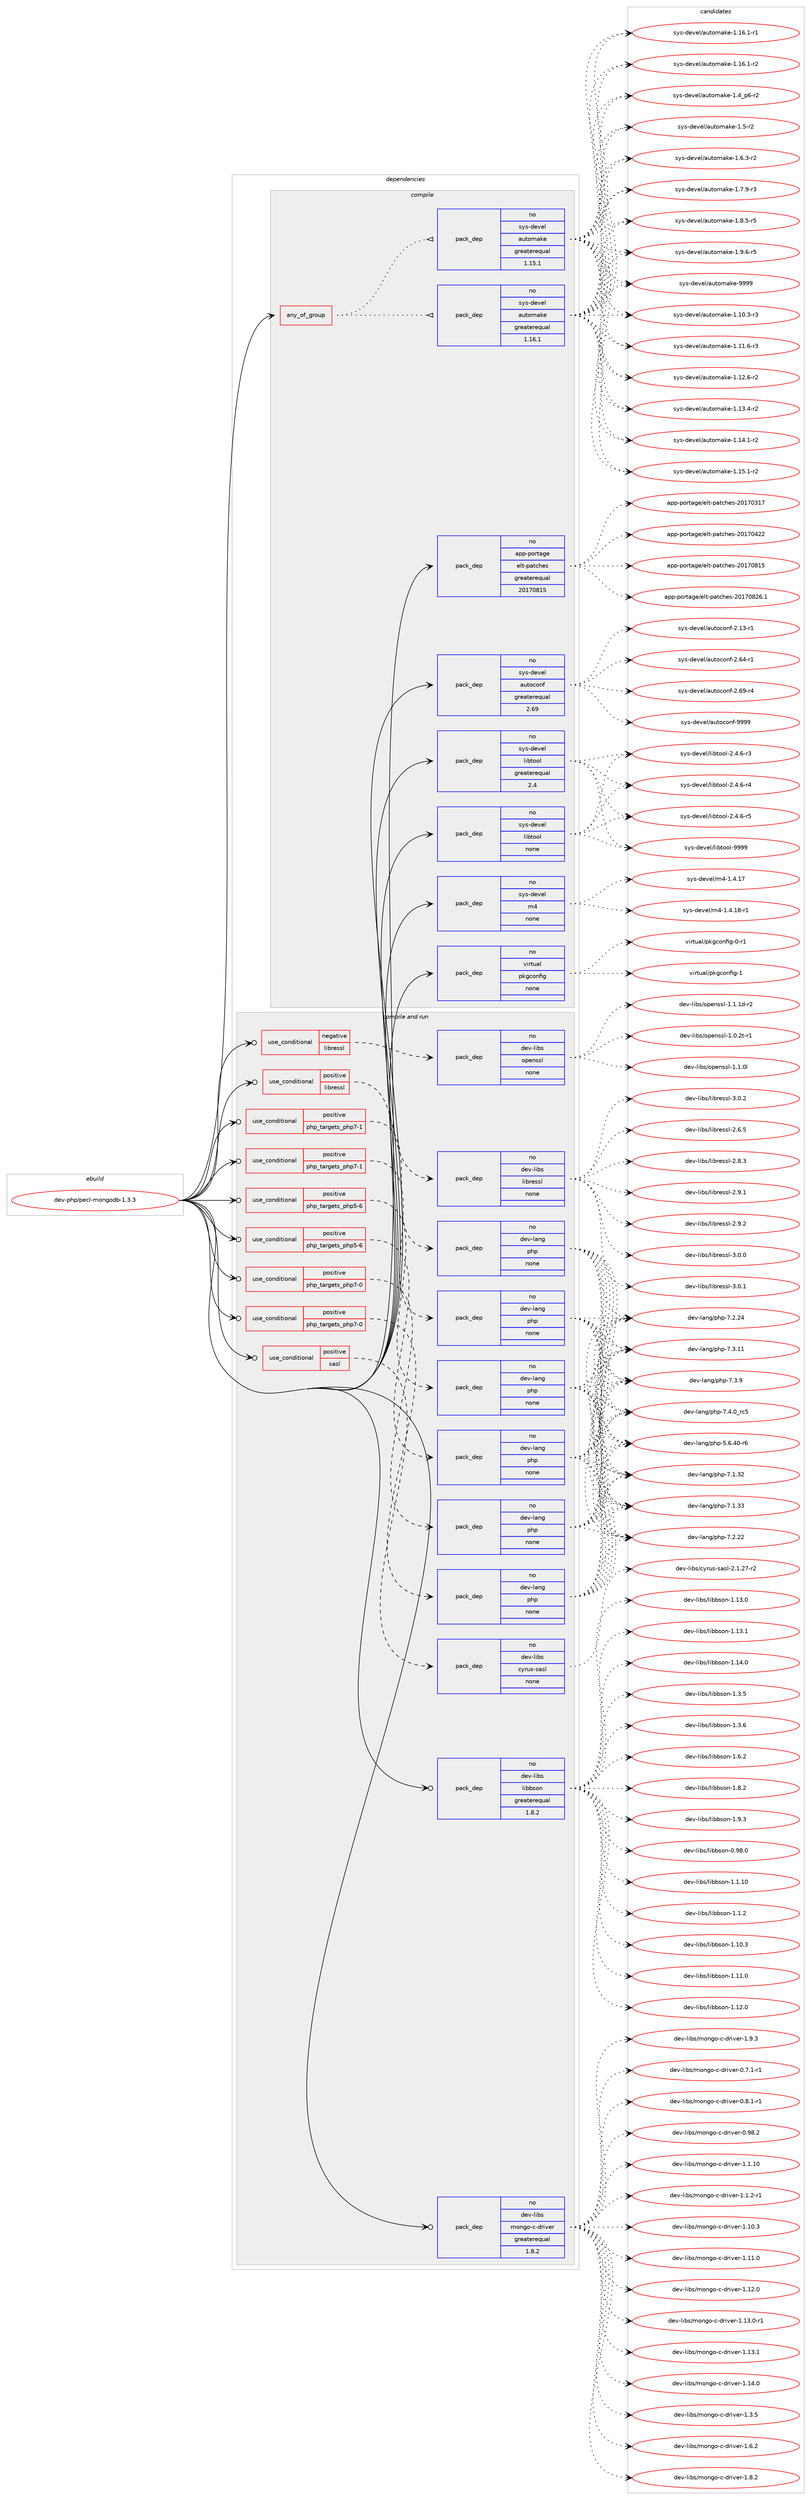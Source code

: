 digraph prolog {

# *************
# Graph options
# *************

newrank=true;
concentrate=true;
compound=true;
graph [rankdir=LR,fontname=Helvetica,fontsize=10,ranksep=1.5];#, ranksep=2.5, nodesep=0.2];
edge  [arrowhead=vee];
node  [fontname=Helvetica,fontsize=10];

# **********
# The ebuild
# **********

subgraph cluster_leftcol {
color=gray;
rank=same;
label=<<i>ebuild</i>>;
id [label="dev-php/pecl-mongodb-1.3.3", color=red, width=4, href="../dev-php/pecl-mongodb-1.3.3.svg"];
}

# ****************
# The dependencies
# ****************

subgraph cluster_midcol {
color=gray;
label=<<i>dependencies</i>>;
subgraph cluster_compile {
fillcolor="#eeeeee";
style=filled;
label=<<i>compile</i>>;
subgraph any11350 {
dependency590503 [label=<<TABLE BORDER="0" CELLBORDER="1" CELLSPACING="0" CELLPADDING="4"><TR><TD CELLPADDING="10">any_of_group</TD></TR></TABLE>>, shape=none, color=red];subgraph pack443766 {
dependency590504 [label=<<TABLE BORDER="0" CELLBORDER="1" CELLSPACING="0" CELLPADDING="4" WIDTH="220"><TR><TD ROWSPAN="6" CELLPADDING="30">pack_dep</TD></TR><TR><TD WIDTH="110">no</TD></TR><TR><TD>sys-devel</TD></TR><TR><TD>automake</TD></TR><TR><TD>greaterequal</TD></TR><TR><TD>1.16.1</TD></TR></TABLE>>, shape=none, color=blue];
}
dependency590503:e -> dependency590504:w [weight=20,style="dotted",arrowhead="oinv"];
subgraph pack443767 {
dependency590505 [label=<<TABLE BORDER="0" CELLBORDER="1" CELLSPACING="0" CELLPADDING="4" WIDTH="220"><TR><TD ROWSPAN="6" CELLPADDING="30">pack_dep</TD></TR><TR><TD WIDTH="110">no</TD></TR><TR><TD>sys-devel</TD></TR><TR><TD>automake</TD></TR><TR><TD>greaterequal</TD></TR><TR><TD>1.15.1</TD></TR></TABLE>>, shape=none, color=blue];
}
dependency590503:e -> dependency590505:w [weight=20,style="dotted",arrowhead="oinv"];
}
id:e -> dependency590503:w [weight=20,style="solid",arrowhead="vee"];
subgraph pack443768 {
dependency590506 [label=<<TABLE BORDER="0" CELLBORDER="1" CELLSPACING="0" CELLPADDING="4" WIDTH="220"><TR><TD ROWSPAN="6" CELLPADDING="30">pack_dep</TD></TR><TR><TD WIDTH="110">no</TD></TR><TR><TD>app-portage</TD></TR><TR><TD>elt-patches</TD></TR><TR><TD>greaterequal</TD></TR><TR><TD>20170815</TD></TR></TABLE>>, shape=none, color=blue];
}
id:e -> dependency590506:w [weight=20,style="solid",arrowhead="vee"];
subgraph pack443769 {
dependency590507 [label=<<TABLE BORDER="0" CELLBORDER="1" CELLSPACING="0" CELLPADDING="4" WIDTH="220"><TR><TD ROWSPAN="6" CELLPADDING="30">pack_dep</TD></TR><TR><TD WIDTH="110">no</TD></TR><TR><TD>sys-devel</TD></TR><TR><TD>autoconf</TD></TR><TR><TD>greaterequal</TD></TR><TR><TD>2.69</TD></TR></TABLE>>, shape=none, color=blue];
}
id:e -> dependency590507:w [weight=20,style="solid",arrowhead="vee"];
subgraph pack443770 {
dependency590508 [label=<<TABLE BORDER="0" CELLBORDER="1" CELLSPACING="0" CELLPADDING="4" WIDTH="220"><TR><TD ROWSPAN="6" CELLPADDING="30">pack_dep</TD></TR><TR><TD WIDTH="110">no</TD></TR><TR><TD>sys-devel</TD></TR><TR><TD>libtool</TD></TR><TR><TD>greaterequal</TD></TR><TR><TD>2.4</TD></TR></TABLE>>, shape=none, color=blue];
}
id:e -> dependency590508:w [weight=20,style="solid",arrowhead="vee"];
subgraph pack443771 {
dependency590509 [label=<<TABLE BORDER="0" CELLBORDER="1" CELLSPACING="0" CELLPADDING="4" WIDTH="220"><TR><TD ROWSPAN="6" CELLPADDING="30">pack_dep</TD></TR><TR><TD WIDTH="110">no</TD></TR><TR><TD>sys-devel</TD></TR><TR><TD>libtool</TD></TR><TR><TD>none</TD></TR><TR><TD></TD></TR></TABLE>>, shape=none, color=blue];
}
id:e -> dependency590509:w [weight=20,style="solid",arrowhead="vee"];
subgraph pack443772 {
dependency590510 [label=<<TABLE BORDER="0" CELLBORDER="1" CELLSPACING="0" CELLPADDING="4" WIDTH="220"><TR><TD ROWSPAN="6" CELLPADDING="30">pack_dep</TD></TR><TR><TD WIDTH="110">no</TD></TR><TR><TD>sys-devel</TD></TR><TR><TD>m4</TD></TR><TR><TD>none</TD></TR><TR><TD></TD></TR></TABLE>>, shape=none, color=blue];
}
id:e -> dependency590510:w [weight=20,style="solid",arrowhead="vee"];
subgraph pack443773 {
dependency590511 [label=<<TABLE BORDER="0" CELLBORDER="1" CELLSPACING="0" CELLPADDING="4" WIDTH="220"><TR><TD ROWSPAN="6" CELLPADDING="30">pack_dep</TD></TR><TR><TD WIDTH="110">no</TD></TR><TR><TD>virtual</TD></TR><TR><TD>pkgconfig</TD></TR><TR><TD>none</TD></TR><TR><TD></TD></TR></TABLE>>, shape=none, color=blue];
}
id:e -> dependency590511:w [weight=20,style="solid",arrowhead="vee"];
}
subgraph cluster_compileandrun {
fillcolor="#eeeeee";
style=filled;
label=<<i>compile and run</i>>;
subgraph cond135022 {
dependency590512 [label=<<TABLE BORDER="0" CELLBORDER="1" CELLSPACING="0" CELLPADDING="4"><TR><TD ROWSPAN="3" CELLPADDING="10">use_conditional</TD></TR><TR><TD>negative</TD></TR><TR><TD>libressl</TD></TR></TABLE>>, shape=none, color=red];
subgraph pack443774 {
dependency590513 [label=<<TABLE BORDER="0" CELLBORDER="1" CELLSPACING="0" CELLPADDING="4" WIDTH="220"><TR><TD ROWSPAN="6" CELLPADDING="30">pack_dep</TD></TR><TR><TD WIDTH="110">no</TD></TR><TR><TD>dev-libs</TD></TR><TR><TD>openssl</TD></TR><TR><TD>none</TD></TR><TR><TD></TD></TR></TABLE>>, shape=none, color=blue];
}
dependency590512:e -> dependency590513:w [weight=20,style="dashed",arrowhead="vee"];
}
id:e -> dependency590512:w [weight=20,style="solid",arrowhead="odotvee"];
subgraph cond135023 {
dependency590514 [label=<<TABLE BORDER="0" CELLBORDER="1" CELLSPACING="0" CELLPADDING="4"><TR><TD ROWSPAN="3" CELLPADDING="10">use_conditional</TD></TR><TR><TD>positive</TD></TR><TR><TD>libressl</TD></TR></TABLE>>, shape=none, color=red];
subgraph pack443775 {
dependency590515 [label=<<TABLE BORDER="0" CELLBORDER="1" CELLSPACING="0" CELLPADDING="4" WIDTH="220"><TR><TD ROWSPAN="6" CELLPADDING="30">pack_dep</TD></TR><TR><TD WIDTH="110">no</TD></TR><TR><TD>dev-libs</TD></TR><TR><TD>libressl</TD></TR><TR><TD>none</TD></TR><TR><TD></TD></TR></TABLE>>, shape=none, color=blue];
}
dependency590514:e -> dependency590515:w [weight=20,style="dashed",arrowhead="vee"];
}
id:e -> dependency590514:w [weight=20,style="solid",arrowhead="odotvee"];
subgraph cond135024 {
dependency590516 [label=<<TABLE BORDER="0" CELLBORDER="1" CELLSPACING="0" CELLPADDING="4"><TR><TD ROWSPAN="3" CELLPADDING="10">use_conditional</TD></TR><TR><TD>positive</TD></TR><TR><TD>php_targets_php5-6</TD></TR></TABLE>>, shape=none, color=red];
subgraph pack443776 {
dependency590517 [label=<<TABLE BORDER="0" CELLBORDER="1" CELLSPACING="0" CELLPADDING="4" WIDTH="220"><TR><TD ROWSPAN="6" CELLPADDING="30">pack_dep</TD></TR><TR><TD WIDTH="110">no</TD></TR><TR><TD>dev-lang</TD></TR><TR><TD>php</TD></TR><TR><TD>none</TD></TR><TR><TD></TD></TR></TABLE>>, shape=none, color=blue];
}
dependency590516:e -> dependency590517:w [weight=20,style="dashed",arrowhead="vee"];
}
id:e -> dependency590516:w [weight=20,style="solid",arrowhead="odotvee"];
subgraph cond135025 {
dependency590518 [label=<<TABLE BORDER="0" CELLBORDER="1" CELLSPACING="0" CELLPADDING="4"><TR><TD ROWSPAN="3" CELLPADDING="10">use_conditional</TD></TR><TR><TD>positive</TD></TR><TR><TD>php_targets_php5-6</TD></TR></TABLE>>, shape=none, color=red];
subgraph pack443777 {
dependency590519 [label=<<TABLE BORDER="0" CELLBORDER="1" CELLSPACING="0" CELLPADDING="4" WIDTH="220"><TR><TD ROWSPAN="6" CELLPADDING="30">pack_dep</TD></TR><TR><TD WIDTH="110">no</TD></TR><TR><TD>dev-lang</TD></TR><TR><TD>php</TD></TR><TR><TD>none</TD></TR><TR><TD></TD></TR></TABLE>>, shape=none, color=blue];
}
dependency590518:e -> dependency590519:w [weight=20,style="dashed",arrowhead="vee"];
}
id:e -> dependency590518:w [weight=20,style="solid",arrowhead="odotvee"];
subgraph cond135026 {
dependency590520 [label=<<TABLE BORDER="0" CELLBORDER="1" CELLSPACING="0" CELLPADDING="4"><TR><TD ROWSPAN="3" CELLPADDING="10">use_conditional</TD></TR><TR><TD>positive</TD></TR><TR><TD>php_targets_php7-0</TD></TR></TABLE>>, shape=none, color=red];
subgraph pack443778 {
dependency590521 [label=<<TABLE BORDER="0" CELLBORDER="1" CELLSPACING="0" CELLPADDING="4" WIDTH="220"><TR><TD ROWSPAN="6" CELLPADDING="30">pack_dep</TD></TR><TR><TD WIDTH="110">no</TD></TR><TR><TD>dev-lang</TD></TR><TR><TD>php</TD></TR><TR><TD>none</TD></TR><TR><TD></TD></TR></TABLE>>, shape=none, color=blue];
}
dependency590520:e -> dependency590521:w [weight=20,style="dashed",arrowhead="vee"];
}
id:e -> dependency590520:w [weight=20,style="solid",arrowhead="odotvee"];
subgraph cond135027 {
dependency590522 [label=<<TABLE BORDER="0" CELLBORDER="1" CELLSPACING="0" CELLPADDING="4"><TR><TD ROWSPAN="3" CELLPADDING="10">use_conditional</TD></TR><TR><TD>positive</TD></TR><TR><TD>php_targets_php7-0</TD></TR></TABLE>>, shape=none, color=red];
subgraph pack443779 {
dependency590523 [label=<<TABLE BORDER="0" CELLBORDER="1" CELLSPACING="0" CELLPADDING="4" WIDTH="220"><TR><TD ROWSPAN="6" CELLPADDING="30">pack_dep</TD></TR><TR><TD WIDTH="110">no</TD></TR><TR><TD>dev-lang</TD></TR><TR><TD>php</TD></TR><TR><TD>none</TD></TR><TR><TD></TD></TR></TABLE>>, shape=none, color=blue];
}
dependency590522:e -> dependency590523:w [weight=20,style="dashed",arrowhead="vee"];
}
id:e -> dependency590522:w [weight=20,style="solid",arrowhead="odotvee"];
subgraph cond135028 {
dependency590524 [label=<<TABLE BORDER="0" CELLBORDER="1" CELLSPACING="0" CELLPADDING="4"><TR><TD ROWSPAN="3" CELLPADDING="10">use_conditional</TD></TR><TR><TD>positive</TD></TR><TR><TD>php_targets_php7-1</TD></TR></TABLE>>, shape=none, color=red];
subgraph pack443780 {
dependency590525 [label=<<TABLE BORDER="0" CELLBORDER="1" CELLSPACING="0" CELLPADDING="4" WIDTH="220"><TR><TD ROWSPAN="6" CELLPADDING="30">pack_dep</TD></TR><TR><TD WIDTH="110">no</TD></TR><TR><TD>dev-lang</TD></TR><TR><TD>php</TD></TR><TR><TD>none</TD></TR><TR><TD></TD></TR></TABLE>>, shape=none, color=blue];
}
dependency590524:e -> dependency590525:w [weight=20,style="dashed",arrowhead="vee"];
}
id:e -> dependency590524:w [weight=20,style="solid",arrowhead="odotvee"];
subgraph cond135029 {
dependency590526 [label=<<TABLE BORDER="0" CELLBORDER="1" CELLSPACING="0" CELLPADDING="4"><TR><TD ROWSPAN="3" CELLPADDING="10">use_conditional</TD></TR><TR><TD>positive</TD></TR><TR><TD>php_targets_php7-1</TD></TR></TABLE>>, shape=none, color=red];
subgraph pack443781 {
dependency590527 [label=<<TABLE BORDER="0" CELLBORDER="1" CELLSPACING="0" CELLPADDING="4" WIDTH="220"><TR><TD ROWSPAN="6" CELLPADDING="30">pack_dep</TD></TR><TR><TD WIDTH="110">no</TD></TR><TR><TD>dev-lang</TD></TR><TR><TD>php</TD></TR><TR><TD>none</TD></TR><TR><TD></TD></TR></TABLE>>, shape=none, color=blue];
}
dependency590526:e -> dependency590527:w [weight=20,style="dashed",arrowhead="vee"];
}
id:e -> dependency590526:w [weight=20,style="solid",arrowhead="odotvee"];
subgraph cond135030 {
dependency590528 [label=<<TABLE BORDER="0" CELLBORDER="1" CELLSPACING="0" CELLPADDING="4"><TR><TD ROWSPAN="3" CELLPADDING="10">use_conditional</TD></TR><TR><TD>positive</TD></TR><TR><TD>sasl</TD></TR></TABLE>>, shape=none, color=red];
subgraph pack443782 {
dependency590529 [label=<<TABLE BORDER="0" CELLBORDER="1" CELLSPACING="0" CELLPADDING="4" WIDTH="220"><TR><TD ROWSPAN="6" CELLPADDING="30">pack_dep</TD></TR><TR><TD WIDTH="110">no</TD></TR><TR><TD>dev-libs</TD></TR><TR><TD>cyrus-sasl</TD></TR><TR><TD>none</TD></TR><TR><TD></TD></TR></TABLE>>, shape=none, color=blue];
}
dependency590528:e -> dependency590529:w [weight=20,style="dashed",arrowhead="vee"];
}
id:e -> dependency590528:w [weight=20,style="solid",arrowhead="odotvee"];
subgraph pack443783 {
dependency590530 [label=<<TABLE BORDER="0" CELLBORDER="1" CELLSPACING="0" CELLPADDING="4" WIDTH="220"><TR><TD ROWSPAN="6" CELLPADDING="30">pack_dep</TD></TR><TR><TD WIDTH="110">no</TD></TR><TR><TD>dev-libs</TD></TR><TR><TD>libbson</TD></TR><TR><TD>greaterequal</TD></TR><TR><TD>1.8.2</TD></TR></TABLE>>, shape=none, color=blue];
}
id:e -> dependency590530:w [weight=20,style="solid",arrowhead="odotvee"];
subgraph pack443784 {
dependency590531 [label=<<TABLE BORDER="0" CELLBORDER="1" CELLSPACING="0" CELLPADDING="4" WIDTH="220"><TR><TD ROWSPAN="6" CELLPADDING="30">pack_dep</TD></TR><TR><TD WIDTH="110">no</TD></TR><TR><TD>dev-libs</TD></TR><TR><TD>mongo-c-driver</TD></TR><TR><TD>greaterequal</TD></TR><TR><TD>1.8.2</TD></TR></TABLE>>, shape=none, color=blue];
}
id:e -> dependency590531:w [weight=20,style="solid",arrowhead="odotvee"];
}
subgraph cluster_run {
fillcolor="#eeeeee";
style=filled;
label=<<i>run</i>>;
}
}

# **************
# The candidates
# **************

subgraph cluster_choices {
rank=same;
color=gray;
label=<<i>candidates</i>>;

subgraph choice443766 {
color=black;
nodesep=1;
choice11512111545100101118101108479711711611110997107101454946494846514511451 [label="sys-devel/automake-1.10.3-r3", color=red, width=4,href="../sys-devel/automake-1.10.3-r3.svg"];
choice11512111545100101118101108479711711611110997107101454946494946544511451 [label="sys-devel/automake-1.11.6-r3", color=red, width=4,href="../sys-devel/automake-1.11.6-r3.svg"];
choice11512111545100101118101108479711711611110997107101454946495046544511450 [label="sys-devel/automake-1.12.6-r2", color=red, width=4,href="../sys-devel/automake-1.12.6-r2.svg"];
choice11512111545100101118101108479711711611110997107101454946495146524511450 [label="sys-devel/automake-1.13.4-r2", color=red, width=4,href="../sys-devel/automake-1.13.4-r2.svg"];
choice11512111545100101118101108479711711611110997107101454946495246494511450 [label="sys-devel/automake-1.14.1-r2", color=red, width=4,href="../sys-devel/automake-1.14.1-r2.svg"];
choice11512111545100101118101108479711711611110997107101454946495346494511450 [label="sys-devel/automake-1.15.1-r2", color=red, width=4,href="../sys-devel/automake-1.15.1-r2.svg"];
choice11512111545100101118101108479711711611110997107101454946495446494511449 [label="sys-devel/automake-1.16.1-r1", color=red, width=4,href="../sys-devel/automake-1.16.1-r1.svg"];
choice11512111545100101118101108479711711611110997107101454946495446494511450 [label="sys-devel/automake-1.16.1-r2", color=red, width=4,href="../sys-devel/automake-1.16.1-r2.svg"];
choice115121115451001011181011084797117116111109971071014549465295112544511450 [label="sys-devel/automake-1.4_p6-r2", color=red, width=4,href="../sys-devel/automake-1.4_p6-r2.svg"];
choice11512111545100101118101108479711711611110997107101454946534511450 [label="sys-devel/automake-1.5-r2", color=red, width=4,href="../sys-devel/automake-1.5-r2.svg"];
choice115121115451001011181011084797117116111109971071014549465446514511450 [label="sys-devel/automake-1.6.3-r2", color=red, width=4,href="../sys-devel/automake-1.6.3-r2.svg"];
choice115121115451001011181011084797117116111109971071014549465546574511451 [label="sys-devel/automake-1.7.9-r3", color=red, width=4,href="../sys-devel/automake-1.7.9-r3.svg"];
choice115121115451001011181011084797117116111109971071014549465646534511453 [label="sys-devel/automake-1.8.5-r5", color=red, width=4,href="../sys-devel/automake-1.8.5-r5.svg"];
choice115121115451001011181011084797117116111109971071014549465746544511453 [label="sys-devel/automake-1.9.6-r5", color=red, width=4,href="../sys-devel/automake-1.9.6-r5.svg"];
choice115121115451001011181011084797117116111109971071014557575757 [label="sys-devel/automake-9999", color=red, width=4,href="../sys-devel/automake-9999.svg"];
dependency590504:e -> choice11512111545100101118101108479711711611110997107101454946494846514511451:w [style=dotted,weight="100"];
dependency590504:e -> choice11512111545100101118101108479711711611110997107101454946494946544511451:w [style=dotted,weight="100"];
dependency590504:e -> choice11512111545100101118101108479711711611110997107101454946495046544511450:w [style=dotted,weight="100"];
dependency590504:e -> choice11512111545100101118101108479711711611110997107101454946495146524511450:w [style=dotted,weight="100"];
dependency590504:e -> choice11512111545100101118101108479711711611110997107101454946495246494511450:w [style=dotted,weight="100"];
dependency590504:e -> choice11512111545100101118101108479711711611110997107101454946495346494511450:w [style=dotted,weight="100"];
dependency590504:e -> choice11512111545100101118101108479711711611110997107101454946495446494511449:w [style=dotted,weight="100"];
dependency590504:e -> choice11512111545100101118101108479711711611110997107101454946495446494511450:w [style=dotted,weight="100"];
dependency590504:e -> choice115121115451001011181011084797117116111109971071014549465295112544511450:w [style=dotted,weight="100"];
dependency590504:e -> choice11512111545100101118101108479711711611110997107101454946534511450:w [style=dotted,weight="100"];
dependency590504:e -> choice115121115451001011181011084797117116111109971071014549465446514511450:w [style=dotted,weight="100"];
dependency590504:e -> choice115121115451001011181011084797117116111109971071014549465546574511451:w [style=dotted,weight="100"];
dependency590504:e -> choice115121115451001011181011084797117116111109971071014549465646534511453:w [style=dotted,weight="100"];
dependency590504:e -> choice115121115451001011181011084797117116111109971071014549465746544511453:w [style=dotted,weight="100"];
dependency590504:e -> choice115121115451001011181011084797117116111109971071014557575757:w [style=dotted,weight="100"];
}
subgraph choice443767 {
color=black;
nodesep=1;
choice11512111545100101118101108479711711611110997107101454946494846514511451 [label="sys-devel/automake-1.10.3-r3", color=red, width=4,href="../sys-devel/automake-1.10.3-r3.svg"];
choice11512111545100101118101108479711711611110997107101454946494946544511451 [label="sys-devel/automake-1.11.6-r3", color=red, width=4,href="../sys-devel/automake-1.11.6-r3.svg"];
choice11512111545100101118101108479711711611110997107101454946495046544511450 [label="sys-devel/automake-1.12.6-r2", color=red, width=4,href="../sys-devel/automake-1.12.6-r2.svg"];
choice11512111545100101118101108479711711611110997107101454946495146524511450 [label="sys-devel/automake-1.13.4-r2", color=red, width=4,href="../sys-devel/automake-1.13.4-r2.svg"];
choice11512111545100101118101108479711711611110997107101454946495246494511450 [label="sys-devel/automake-1.14.1-r2", color=red, width=4,href="../sys-devel/automake-1.14.1-r2.svg"];
choice11512111545100101118101108479711711611110997107101454946495346494511450 [label="sys-devel/automake-1.15.1-r2", color=red, width=4,href="../sys-devel/automake-1.15.1-r2.svg"];
choice11512111545100101118101108479711711611110997107101454946495446494511449 [label="sys-devel/automake-1.16.1-r1", color=red, width=4,href="../sys-devel/automake-1.16.1-r1.svg"];
choice11512111545100101118101108479711711611110997107101454946495446494511450 [label="sys-devel/automake-1.16.1-r2", color=red, width=4,href="../sys-devel/automake-1.16.1-r2.svg"];
choice115121115451001011181011084797117116111109971071014549465295112544511450 [label="sys-devel/automake-1.4_p6-r2", color=red, width=4,href="../sys-devel/automake-1.4_p6-r2.svg"];
choice11512111545100101118101108479711711611110997107101454946534511450 [label="sys-devel/automake-1.5-r2", color=red, width=4,href="../sys-devel/automake-1.5-r2.svg"];
choice115121115451001011181011084797117116111109971071014549465446514511450 [label="sys-devel/automake-1.6.3-r2", color=red, width=4,href="../sys-devel/automake-1.6.3-r2.svg"];
choice115121115451001011181011084797117116111109971071014549465546574511451 [label="sys-devel/automake-1.7.9-r3", color=red, width=4,href="../sys-devel/automake-1.7.9-r3.svg"];
choice115121115451001011181011084797117116111109971071014549465646534511453 [label="sys-devel/automake-1.8.5-r5", color=red, width=4,href="../sys-devel/automake-1.8.5-r5.svg"];
choice115121115451001011181011084797117116111109971071014549465746544511453 [label="sys-devel/automake-1.9.6-r5", color=red, width=4,href="../sys-devel/automake-1.9.6-r5.svg"];
choice115121115451001011181011084797117116111109971071014557575757 [label="sys-devel/automake-9999", color=red, width=4,href="../sys-devel/automake-9999.svg"];
dependency590505:e -> choice11512111545100101118101108479711711611110997107101454946494846514511451:w [style=dotted,weight="100"];
dependency590505:e -> choice11512111545100101118101108479711711611110997107101454946494946544511451:w [style=dotted,weight="100"];
dependency590505:e -> choice11512111545100101118101108479711711611110997107101454946495046544511450:w [style=dotted,weight="100"];
dependency590505:e -> choice11512111545100101118101108479711711611110997107101454946495146524511450:w [style=dotted,weight="100"];
dependency590505:e -> choice11512111545100101118101108479711711611110997107101454946495246494511450:w [style=dotted,weight="100"];
dependency590505:e -> choice11512111545100101118101108479711711611110997107101454946495346494511450:w [style=dotted,weight="100"];
dependency590505:e -> choice11512111545100101118101108479711711611110997107101454946495446494511449:w [style=dotted,weight="100"];
dependency590505:e -> choice11512111545100101118101108479711711611110997107101454946495446494511450:w [style=dotted,weight="100"];
dependency590505:e -> choice115121115451001011181011084797117116111109971071014549465295112544511450:w [style=dotted,weight="100"];
dependency590505:e -> choice11512111545100101118101108479711711611110997107101454946534511450:w [style=dotted,weight="100"];
dependency590505:e -> choice115121115451001011181011084797117116111109971071014549465446514511450:w [style=dotted,weight="100"];
dependency590505:e -> choice115121115451001011181011084797117116111109971071014549465546574511451:w [style=dotted,weight="100"];
dependency590505:e -> choice115121115451001011181011084797117116111109971071014549465646534511453:w [style=dotted,weight="100"];
dependency590505:e -> choice115121115451001011181011084797117116111109971071014549465746544511453:w [style=dotted,weight="100"];
dependency590505:e -> choice115121115451001011181011084797117116111109971071014557575757:w [style=dotted,weight="100"];
}
subgraph choice443768 {
color=black;
nodesep=1;
choice97112112451121111141169710310147101108116451129711699104101115455048495548514955 [label="app-portage/elt-patches-20170317", color=red, width=4,href="../app-portage/elt-patches-20170317.svg"];
choice97112112451121111141169710310147101108116451129711699104101115455048495548525050 [label="app-portage/elt-patches-20170422", color=red, width=4,href="../app-portage/elt-patches-20170422.svg"];
choice97112112451121111141169710310147101108116451129711699104101115455048495548564953 [label="app-portage/elt-patches-20170815", color=red, width=4,href="../app-portage/elt-patches-20170815.svg"];
choice971121124511211111411697103101471011081164511297116991041011154550484955485650544649 [label="app-portage/elt-patches-20170826.1", color=red, width=4,href="../app-portage/elt-patches-20170826.1.svg"];
dependency590506:e -> choice97112112451121111141169710310147101108116451129711699104101115455048495548514955:w [style=dotted,weight="100"];
dependency590506:e -> choice97112112451121111141169710310147101108116451129711699104101115455048495548525050:w [style=dotted,weight="100"];
dependency590506:e -> choice97112112451121111141169710310147101108116451129711699104101115455048495548564953:w [style=dotted,weight="100"];
dependency590506:e -> choice971121124511211111411697103101471011081164511297116991041011154550484955485650544649:w [style=dotted,weight="100"];
}
subgraph choice443769 {
color=black;
nodesep=1;
choice1151211154510010111810110847971171161119911111010245504649514511449 [label="sys-devel/autoconf-2.13-r1", color=red, width=4,href="../sys-devel/autoconf-2.13-r1.svg"];
choice1151211154510010111810110847971171161119911111010245504654524511449 [label="sys-devel/autoconf-2.64-r1", color=red, width=4,href="../sys-devel/autoconf-2.64-r1.svg"];
choice1151211154510010111810110847971171161119911111010245504654574511452 [label="sys-devel/autoconf-2.69-r4", color=red, width=4,href="../sys-devel/autoconf-2.69-r4.svg"];
choice115121115451001011181011084797117116111991111101024557575757 [label="sys-devel/autoconf-9999", color=red, width=4,href="../sys-devel/autoconf-9999.svg"];
dependency590507:e -> choice1151211154510010111810110847971171161119911111010245504649514511449:w [style=dotted,weight="100"];
dependency590507:e -> choice1151211154510010111810110847971171161119911111010245504654524511449:w [style=dotted,weight="100"];
dependency590507:e -> choice1151211154510010111810110847971171161119911111010245504654574511452:w [style=dotted,weight="100"];
dependency590507:e -> choice115121115451001011181011084797117116111991111101024557575757:w [style=dotted,weight="100"];
}
subgraph choice443770 {
color=black;
nodesep=1;
choice1151211154510010111810110847108105981161111111084550465246544511451 [label="sys-devel/libtool-2.4.6-r3", color=red, width=4,href="../sys-devel/libtool-2.4.6-r3.svg"];
choice1151211154510010111810110847108105981161111111084550465246544511452 [label="sys-devel/libtool-2.4.6-r4", color=red, width=4,href="../sys-devel/libtool-2.4.6-r4.svg"];
choice1151211154510010111810110847108105981161111111084550465246544511453 [label="sys-devel/libtool-2.4.6-r5", color=red, width=4,href="../sys-devel/libtool-2.4.6-r5.svg"];
choice1151211154510010111810110847108105981161111111084557575757 [label="sys-devel/libtool-9999", color=red, width=4,href="../sys-devel/libtool-9999.svg"];
dependency590508:e -> choice1151211154510010111810110847108105981161111111084550465246544511451:w [style=dotted,weight="100"];
dependency590508:e -> choice1151211154510010111810110847108105981161111111084550465246544511452:w [style=dotted,weight="100"];
dependency590508:e -> choice1151211154510010111810110847108105981161111111084550465246544511453:w [style=dotted,weight="100"];
dependency590508:e -> choice1151211154510010111810110847108105981161111111084557575757:w [style=dotted,weight="100"];
}
subgraph choice443771 {
color=black;
nodesep=1;
choice1151211154510010111810110847108105981161111111084550465246544511451 [label="sys-devel/libtool-2.4.6-r3", color=red, width=4,href="../sys-devel/libtool-2.4.6-r3.svg"];
choice1151211154510010111810110847108105981161111111084550465246544511452 [label="sys-devel/libtool-2.4.6-r4", color=red, width=4,href="../sys-devel/libtool-2.4.6-r4.svg"];
choice1151211154510010111810110847108105981161111111084550465246544511453 [label="sys-devel/libtool-2.4.6-r5", color=red, width=4,href="../sys-devel/libtool-2.4.6-r5.svg"];
choice1151211154510010111810110847108105981161111111084557575757 [label="sys-devel/libtool-9999", color=red, width=4,href="../sys-devel/libtool-9999.svg"];
dependency590509:e -> choice1151211154510010111810110847108105981161111111084550465246544511451:w [style=dotted,weight="100"];
dependency590509:e -> choice1151211154510010111810110847108105981161111111084550465246544511452:w [style=dotted,weight="100"];
dependency590509:e -> choice1151211154510010111810110847108105981161111111084550465246544511453:w [style=dotted,weight="100"];
dependency590509:e -> choice1151211154510010111810110847108105981161111111084557575757:w [style=dotted,weight="100"];
}
subgraph choice443772 {
color=black;
nodesep=1;
choice11512111545100101118101108471095245494652464955 [label="sys-devel/m4-1.4.17", color=red, width=4,href="../sys-devel/m4-1.4.17.svg"];
choice115121115451001011181011084710952454946524649564511449 [label="sys-devel/m4-1.4.18-r1", color=red, width=4,href="../sys-devel/m4-1.4.18-r1.svg"];
dependency590510:e -> choice11512111545100101118101108471095245494652464955:w [style=dotted,weight="100"];
dependency590510:e -> choice115121115451001011181011084710952454946524649564511449:w [style=dotted,weight="100"];
}
subgraph choice443773 {
color=black;
nodesep=1;
choice11810511411611797108471121071039911111010210510345484511449 [label="virtual/pkgconfig-0-r1", color=red, width=4,href="../virtual/pkgconfig-0-r1.svg"];
choice1181051141161179710847112107103991111101021051034549 [label="virtual/pkgconfig-1", color=red, width=4,href="../virtual/pkgconfig-1.svg"];
dependency590511:e -> choice11810511411611797108471121071039911111010210510345484511449:w [style=dotted,weight="100"];
dependency590511:e -> choice1181051141161179710847112107103991111101021051034549:w [style=dotted,weight="100"];
}
subgraph choice443774 {
color=black;
nodesep=1;
choice1001011184510810598115471111121011101151151084549464846501164511449 [label="dev-libs/openssl-1.0.2t-r1", color=red, width=4,href="../dev-libs/openssl-1.0.2t-r1.svg"];
choice100101118451081059811547111112101110115115108454946494648108 [label="dev-libs/openssl-1.1.0l", color=red, width=4,href="../dev-libs/openssl-1.1.0l.svg"];
choice1001011184510810598115471111121011101151151084549464946491004511450 [label="dev-libs/openssl-1.1.1d-r2", color=red, width=4,href="../dev-libs/openssl-1.1.1d-r2.svg"];
dependency590513:e -> choice1001011184510810598115471111121011101151151084549464846501164511449:w [style=dotted,weight="100"];
dependency590513:e -> choice100101118451081059811547111112101110115115108454946494648108:w [style=dotted,weight="100"];
dependency590513:e -> choice1001011184510810598115471111121011101151151084549464946491004511450:w [style=dotted,weight="100"];
}
subgraph choice443775 {
color=black;
nodesep=1;
choice10010111845108105981154710810598114101115115108455046544653 [label="dev-libs/libressl-2.6.5", color=red, width=4,href="../dev-libs/libressl-2.6.5.svg"];
choice10010111845108105981154710810598114101115115108455046564651 [label="dev-libs/libressl-2.8.3", color=red, width=4,href="../dev-libs/libressl-2.8.3.svg"];
choice10010111845108105981154710810598114101115115108455046574649 [label="dev-libs/libressl-2.9.1", color=red, width=4,href="../dev-libs/libressl-2.9.1.svg"];
choice10010111845108105981154710810598114101115115108455046574650 [label="dev-libs/libressl-2.9.2", color=red, width=4,href="../dev-libs/libressl-2.9.2.svg"];
choice10010111845108105981154710810598114101115115108455146484648 [label="dev-libs/libressl-3.0.0", color=red, width=4,href="../dev-libs/libressl-3.0.0.svg"];
choice10010111845108105981154710810598114101115115108455146484649 [label="dev-libs/libressl-3.0.1", color=red, width=4,href="../dev-libs/libressl-3.0.1.svg"];
choice10010111845108105981154710810598114101115115108455146484650 [label="dev-libs/libressl-3.0.2", color=red, width=4,href="../dev-libs/libressl-3.0.2.svg"];
dependency590515:e -> choice10010111845108105981154710810598114101115115108455046544653:w [style=dotted,weight="100"];
dependency590515:e -> choice10010111845108105981154710810598114101115115108455046564651:w [style=dotted,weight="100"];
dependency590515:e -> choice10010111845108105981154710810598114101115115108455046574649:w [style=dotted,weight="100"];
dependency590515:e -> choice10010111845108105981154710810598114101115115108455046574650:w [style=dotted,weight="100"];
dependency590515:e -> choice10010111845108105981154710810598114101115115108455146484648:w [style=dotted,weight="100"];
dependency590515:e -> choice10010111845108105981154710810598114101115115108455146484649:w [style=dotted,weight="100"];
dependency590515:e -> choice10010111845108105981154710810598114101115115108455146484650:w [style=dotted,weight="100"];
}
subgraph choice443776 {
color=black;
nodesep=1;
choice100101118451089711010347112104112455346544652484511454 [label="dev-lang/php-5.6.40-r6", color=red, width=4,href="../dev-lang/php-5.6.40-r6.svg"];
choice10010111845108971101034711210411245554649465150 [label="dev-lang/php-7.1.32", color=red, width=4,href="../dev-lang/php-7.1.32.svg"];
choice10010111845108971101034711210411245554649465151 [label="dev-lang/php-7.1.33", color=red, width=4,href="../dev-lang/php-7.1.33.svg"];
choice10010111845108971101034711210411245554650465050 [label="dev-lang/php-7.2.22", color=red, width=4,href="../dev-lang/php-7.2.22.svg"];
choice10010111845108971101034711210411245554650465052 [label="dev-lang/php-7.2.24", color=red, width=4,href="../dev-lang/php-7.2.24.svg"];
choice10010111845108971101034711210411245554651464949 [label="dev-lang/php-7.3.11", color=red, width=4,href="../dev-lang/php-7.3.11.svg"];
choice100101118451089711010347112104112455546514657 [label="dev-lang/php-7.3.9", color=red, width=4,href="../dev-lang/php-7.3.9.svg"];
choice100101118451089711010347112104112455546524648951149953 [label="dev-lang/php-7.4.0_rc5", color=red, width=4,href="../dev-lang/php-7.4.0_rc5.svg"];
dependency590517:e -> choice100101118451089711010347112104112455346544652484511454:w [style=dotted,weight="100"];
dependency590517:e -> choice10010111845108971101034711210411245554649465150:w [style=dotted,weight="100"];
dependency590517:e -> choice10010111845108971101034711210411245554649465151:w [style=dotted,weight="100"];
dependency590517:e -> choice10010111845108971101034711210411245554650465050:w [style=dotted,weight="100"];
dependency590517:e -> choice10010111845108971101034711210411245554650465052:w [style=dotted,weight="100"];
dependency590517:e -> choice10010111845108971101034711210411245554651464949:w [style=dotted,weight="100"];
dependency590517:e -> choice100101118451089711010347112104112455546514657:w [style=dotted,weight="100"];
dependency590517:e -> choice100101118451089711010347112104112455546524648951149953:w [style=dotted,weight="100"];
}
subgraph choice443777 {
color=black;
nodesep=1;
choice100101118451089711010347112104112455346544652484511454 [label="dev-lang/php-5.6.40-r6", color=red, width=4,href="../dev-lang/php-5.6.40-r6.svg"];
choice10010111845108971101034711210411245554649465150 [label="dev-lang/php-7.1.32", color=red, width=4,href="../dev-lang/php-7.1.32.svg"];
choice10010111845108971101034711210411245554649465151 [label="dev-lang/php-7.1.33", color=red, width=4,href="../dev-lang/php-7.1.33.svg"];
choice10010111845108971101034711210411245554650465050 [label="dev-lang/php-7.2.22", color=red, width=4,href="../dev-lang/php-7.2.22.svg"];
choice10010111845108971101034711210411245554650465052 [label="dev-lang/php-7.2.24", color=red, width=4,href="../dev-lang/php-7.2.24.svg"];
choice10010111845108971101034711210411245554651464949 [label="dev-lang/php-7.3.11", color=red, width=4,href="../dev-lang/php-7.3.11.svg"];
choice100101118451089711010347112104112455546514657 [label="dev-lang/php-7.3.9", color=red, width=4,href="../dev-lang/php-7.3.9.svg"];
choice100101118451089711010347112104112455546524648951149953 [label="dev-lang/php-7.4.0_rc5", color=red, width=4,href="../dev-lang/php-7.4.0_rc5.svg"];
dependency590519:e -> choice100101118451089711010347112104112455346544652484511454:w [style=dotted,weight="100"];
dependency590519:e -> choice10010111845108971101034711210411245554649465150:w [style=dotted,weight="100"];
dependency590519:e -> choice10010111845108971101034711210411245554649465151:w [style=dotted,weight="100"];
dependency590519:e -> choice10010111845108971101034711210411245554650465050:w [style=dotted,weight="100"];
dependency590519:e -> choice10010111845108971101034711210411245554650465052:w [style=dotted,weight="100"];
dependency590519:e -> choice10010111845108971101034711210411245554651464949:w [style=dotted,weight="100"];
dependency590519:e -> choice100101118451089711010347112104112455546514657:w [style=dotted,weight="100"];
dependency590519:e -> choice100101118451089711010347112104112455546524648951149953:w [style=dotted,weight="100"];
}
subgraph choice443778 {
color=black;
nodesep=1;
choice100101118451089711010347112104112455346544652484511454 [label="dev-lang/php-5.6.40-r6", color=red, width=4,href="../dev-lang/php-5.6.40-r6.svg"];
choice10010111845108971101034711210411245554649465150 [label="dev-lang/php-7.1.32", color=red, width=4,href="../dev-lang/php-7.1.32.svg"];
choice10010111845108971101034711210411245554649465151 [label="dev-lang/php-7.1.33", color=red, width=4,href="../dev-lang/php-7.1.33.svg"];
choice10010111845108971101034711210411245554650465050 [label="dev-lang/php-7.2.22", color=red, width=4,href="../dev-lang/php-7.2.22.svg"];
choice10010111845108971101034711210411245554650465052 [label="dev-lang/php-7.2.24", color=red, width=4,href="../dev-lang/php-7.2.24.svg"];
choice10010111845108971101034711210411245554651464949 [label="dev-lang/php-7.3.11", color=red, width=4,href="../dev-lang/php-7.3.11.svg"];
choice100101118451089711010347112104112455546514657 [label="dev-lang/php-7.3.9", color=red, width=4,href="../dev-lang/php-7.3.9.svg"];
choice100101118451089711010347112104112455546524648951149953 [label="dev-lang/php-7.4.0_rc5", color=red, width=4,href="../dev-lang/php-7.4.0_rc5.svg"];
dependency590521:e -> choice100101118451089711010347112104112455346544652484511454:w [style=dotted,weight="100"];
dependency590521:e -> choice10010111845108971101034711210411245554649465150:w [style=dotted,weight="100"];
dependency590521:e -> choice10010111845108971101034711210411245554649465151:w [style=dotted,weight="100"];
dependency590521:e -> choice10010111845108971101034711210411245554650465050:w [style=dotted,weight="100"];
dependency590521:e -> choice10010111845108971101034711210411245554650465052:w [style=dotted,weight="100"];
dependency590521:e -> choice10010111845108971101034711210411245554651464949:w [style=dotted,weight="100"];
dependency590521:e -> choice100101118451089711010347112104112455546514657:w [style=dotted,weight="100"];
dependency590521:e -> choice100101118451089711010347112104112455546524648951149953:w [style=dotted,weight="100"];
}
subgraph choice443779 {
color=black;
nodesep=1;
choice100101118451089711010347112104112455346544652484511454 [label="dev-lang/php-5.6.40-r6", color=red, width=4,href="../dev-lang/php-5.6.40-r6.svg"];
choice10010111845108971101034711210411245554649465150 [label="dev-lang/php-7.1.32", color=red, width=4,href="../dev-lang/php-7.1.32.svg"];
choice10010111845108971101034711210411245554649465151 [label="dev-lang/php-7.1.33", color=red, width=4,href="../dev-lang/php-7.1.33.svg"];
choice10010111845108971101034711210411245554650465050 [label="dev-lang/php-7.2.22", color=red, width=4,href="../dev-lang/php-7.2.22.svg"];
choice10010111845108971101034711210411245554650465052 [label="dev-lang/php-7.2.24", color=red, width=4,href="../dev-lang/php-7.2.24.svg"];
choice10010111845108971101034711210411245554651464949 [label="dev-lang/php-7.3.11", color=red, width=4,href="../dev-lang/php-7.3.11.svg"];
choice100101118451089711010347112104112455546514657 [label="dev-lang/php-7.3.9", color=red, width=4,href="../dev-lang/php-7.3.9.svg"];
choice100101118451089711010347112104112455546524648951149953 [label="dev-lang/php-7.4.0_rc5", color=red, width=4,href="../dev-lang/php-7.4.0_rc5.svg"];
dependency590523:e -> choice100101118451089711010347112104112455346544652484511454:w [style=dotted,weight="100"];
dependency590523:e -> choice10010111845108971101034711210411245554649465150:w [style=dotted,weight="100"];
dependency590523:e -> choice10010111845108971101034711210411245554649465151:w [style=dotted,weight="100"];
dependency590523:e -> choice10010111845108971101034711210411245554650465050:w [style=dotted,weight="100"];
dependency590523:e -> choice10010111845108971101034711210411245554650465052:w [style=dotted,weight="100"];
dependency590523:e -> choice10010111845108971101034711210411245554651464949:w [style=dotted,weight="100"];
dependency590523:e -> choice100101118451089711010347112104112455546514657:w [style=dotted,weight="100"];
dependency590523:e -> choice100101118451089711010347112104112455546524648951149953:w [style=dotted,weight="100"];
}
subgraph choice443780 {
color=black;
nodesep=1;
choice100101118451089711010347112104112455346544652484511454 [label="dev-lang/php-5.6.40-r6", color=red, width=4,href="../dev-lang/php-5.6.40-r6.svg"];
choice10010111845108971101034711210411245554649465150 [label="dev-lang/php-7.1.32", color=red, width=4,href="../dev-lang/php-7.1.32.svg"];
choice10010111845108971101034711210411245554649465151 [label="dev-lang/php-7.1.33", color=red, width=4,href="../dev-lang/php-7.1.33.svg"];
choice10010111845108971101034711210411245554650465050 [label="dev-lang/php-7.2.22", color=red, width=4,href="../dev-lang/php-7.2.22.svg"];
choice10010111845108971101034711210411245554650465052 [label="dev-lang/php-7.2.24", color=red, width=4,href="../dev-lang/php-7.2.24.svg"];
choice10010111845108971101034711210411245554651464949 [label="dev-lang/php-7.3.11", color=red, width=4,href="../dev-lang/php-7.3.11.svg"];
choice100101118451089711010347112104112455546514657 [label="dev-lang/php-7.3.9", color=red, width=4,href="../dev-lang/php-7.3.9.svg"];
choice100101118451089711010347112104112455546524648951149953 [label="dev-lang/php-7.4.0_rc5", color=red, width=4,href="../dev-lang/php-7.4.0_rc5.svg"];
dependency590525:e -> choice100101118451089711010347112104112455346544652484511454:w [style=dotted,weight="100"];
dependency590525:e -> choice10010111845108971101034711210411245554649465150:w [style=dotted,weight="100"];
dependency590525:e -> choice10010111845108971101034711210411245554649465151:w [style=dotted,weight="100"];
dependency590525:e -> choice10010111845108971101034711210411245554650465050:w [style=dotted,weight="100"];
dependency590525:e -> choice10010111845108971101034711210411245554650465052:w [style=dotted,weight="100"];
dependency590525:e -> choice10010111845108971101034711210411245554651464949:w [style=dotted,weight="100"];
dependency590525:e -> choice100101118451089711010347112104112455546514657:w [style=dotted,weight="100"];
dependency590525:e -> choice100101118451089711010347112104112455546524648951149953:w [style=dotted,weight="100"];
}
subgraph choice443781 {
color=black;
nodesep=1;
choice100101118451089711010347112104112455346544652484511454 [label="dev-lang/php-5.6.40-r6", color=red, width=4,href="../dev-lang/php-5.6.40-r6.svg"];
choice10010111845108971101034711210411245554649465150 [label="dev-lang/php-7.1.32", color=red, width=4,href="../dev-lang/php-7.1.32.svg"];
choice10010111845108971101034711210411245554649465151 [label="dev-lang/php-7.1.33", color=red, width=4,href="../dev-lang/php-7.1.33.svg"];
choice10010111845108971101034711210411245554650465050 [label="dev-lang/php-7.2.22", color=red, width=4,href="../dev-lang/php-7.2.22.svg"];
choice10010111845108971101034711210411245554650465052 [label="dev-lang/php-7.2.24", color=red, width=4,href="../dev-lang/php-7.2.24.svg"];
choice10010111845108971101034711210411245554651464949 [label="dev-lang/php-7.3.11", color=red, width=4,href="../dev-lang/php-7.3.11.svg"];
choice100101118451089711010347112104112455546514657 [label="dev-lang/php-7.3.9", color=red, width=4,href="../dev-lang/php-7.3.9.svg"];
choice100101118451089711010347112104112455546524648951149953 [label="dev-lang/php-7.4.0_rc5", color=red, width=4,href="../dev-lang/php-7.4.0_rc5.svg"];
dependency590527:e -> choice100101118451089711010347112104112455346544652484511454:w [style=dotted,weight="100"];
dependency590527:e -> choice10010111845108971101034711210411245554649465150:w [style=dotted,weight="100"];
dependency590527:e -> choice10010111845108971101034711210411245554649465151:w [style=dotted,weight="100"];
dependency590527:e -> choice10010111845108971101034711210411245554650465050:w [style=dotted,weight="100"];
dependency590527:e -> choice10010111845108971101034711210411245554650465052:w [style=dotted,weight="100"];
dependency590527:e -> choice10010111845108971101034711210411245554651464949:w [style=dotted,weight="100"];
dependency590527:e -> choice100101118451089711010347112104112455546514657:w [style=dotted,weight="100"];
dependency590527:e -> choice100101118451089711010347112104112455546524648951149953:w [style=dotted,weight="100"];
}
subgraph choice443782 {
color=black;
nodesep=1;
choice100101118451081059811547991211141171154511597115108455046494650554511450 [label="dev-libs/cyrus-sasl-2.1.27-r2", color=red, width=4,href="../dev-libs/cyrus-sasl-2.1.27-r2.svg"];
dependency590529:e -> choice100101118451081059811547991211141171154511597115108455046494650554511450:w [style=dotted,weight="100"];
}
subgraph choice443783 {
color=black;
nodesep=1;
choice100101118451081059811547108105989811511111045484657564648 [label="dev-libs/libbson-0.98.0", color=red, width=4,href="../dev-libs/libbson-0.98.0.svg"];
choice100101118451081059811547108105989811511111045494649464948 [label="dev-libs/libbson-1.1.10", color=red, width=4,href="../dev-libs/libbson-1.1.10.svg"];
choice1001011184510810598115471081059898115111110454946494650 [label="dev-libs/libbson-1.1.2", color=red, width=4,href="../dev-libs/libbson-1.1.2.svg"];
choice100101118451081059811547108105989811511111045494649484651 [label="dev-libs/libbson-1.10.3", color=red, width=4,href="../dev-libs/libbson-1.10.3.svg"];
choice100101118451081059811547108105989811511111045494649494648 [label="dev-libs/libbson-1.11.0", color=red, width=4,href="../dev-libs/libbson-1.11.0.svg"];
choice100101118451081059811547108105989811511111045494649504648 [label="dev-libs/libbson-1.12.0", color=red, width=4,href="../dev-libs/libbson-1.12.0.svg"];
choice100101118451081059811547108105989811511111045494649514648 [label="dev-libs/libbson-1.13.0", color=red, width=4,href="../dev-libs/libbson-1.13.0.svg"];
choice100101118451081059811547108105989811511111045494649514649 [label="dev-libs/libbson-1.13.1", color=red, width=4,href="../dev-libs/libbson-1.13.1.svg"];
choice100101118451081059811547108105989811511111045494649524648 [label="dev-libs/libbson-1.14.0", color=red, width=4,href="../dev-libs/libbson-1.14.0.svg"];
choice1001011184510810598115471081059898115111110454946514653 [label="dev-libs/libbson-1.3.5", color=red, width=4,href="../dev-libs/libbson-1.3.5.svg"];
choice1001011184510810598115471081059898115111110454946514654 [label="dev-libs/libbson-1.3.6", color=red, width=4,href="../dev-libs/libbson-1.3.6.svg"];
choice1001011184510810598115471081059898115111110454946544650 [label="dev-libs/libbson-1.6.2", color=red, width=4,href="../dev-libs/libbson-1.6.2.svg"];
choice1001011184510810598115471081059898115111110454946564650 [label="dev-libs/libbson-1.8.2", color=red, width=4,href="../dev-libs/libbson-1.8.2.svg"];
choice1001011184510810598115471081059898115111110454946574651 [label="dev-libs/libbson-1.9.3", color=red, width=4,href="../dev-libs/libbson-1.9.3.svg"];
dependency590530:e -> choice100101118451081059811547108105989811511111045484657564648:w [style=dotted,weight="100"];
dependency590530:e -> choice100101118451081059811547108105989811511111045494649464948:w [style=dotted,weight="100"];
dependency590530:e -> choice1001011184510810598115471081059898115111110454946494650:w [style=dotted,weight="100"];
dependency590530:e -> choice100101118451081059811547108105989811511111045494649484651:w [style=dotted,weight="100"];
dependency590530:e -> choice100101118451081059811547108105989811511111045494649494648:w [style=dotted,weight="100"];
dependency590530:e -> choice100101118451081059811547108105989811511111045494649504648:w [style=dotted,weight="100"];
dependency590530:e -> choice100101118451081059811547108105989811511111045494649514648:w [style=dotted,weight="100"];
dependency590530:e -> choice100101118451081059811547108105989811511111045494649514649:w [style=dotted,weight="100"];
dependency590530:e -> choice100101118451081059811547108105989811511111045494649524648:w [style=dotted,weight="100"];
dependency590530:e -> choice1001011184510810598115471081059898115111110454946514653:w [style=dotted,weight="100"];
dependency590530:e -> choice1001011184510810598115471081059898115111110454946514654:w [style=dotted,weight="100"];
dependency590530:e -> choice1001011184510810598115471081059898115111110454946544650:w [style=dotted,weight="100"];
dependency590530:e -> choice1001011184510810598115471081059898115111110454946564650:w [style=dotted,weight="100"];
dependency590530:e -> choice1001011184510810598115471081059898115111110454946574651:w [style=dotted,weight="100"];
}
subgraph choice443784 {
color=black;
nodesep=1;
choice1001011184510810598115471091111101031114599451001141051181011144548465546494511449 [label="dev-libs/mongo-c-driver-0.7.1-r1", color=red, width=4,href="../dev-libs/mongo-c-driver-0.7.1-r1.svg"];
choice1001011184510810598115471091111101031114599451001141051181011144548465646494511449 [label="dev-libs/mongo-c-driver-0.8.1-r1", color=red, width=4,href="../dev-libs/mongo-c-driver-0.8.1-r1.svg"];
choice10010111845108105981154710911111010311145994510011410511810111445484657564650 [label="dev-libs/mongo-c-driver-0.98.2", color=red, width=4,href="../dev-libs/mongo-c-driver-0.98.2.svg"];
choice10010111845108105981154710911111010311145994510011410511810111445494649464948 [label="dev-libs/mongo-c-driver-1.1.10", color=red, width=4,href="../dev-libs/mongo-c-driver-1.1.10.svg"];
choice1001011184510810598115471091111101031114599451001141051181011144549464946504511449 [label="dev-libs/mongo-c-driver-1.1.2-r1", color=red, width=4,href="../dev-libs/mongo-c-driver-1.1.2-r1.svg"];
choice10010111845108105981154710911111010311145994510011410511810111445494649484651 [label="dev-libs/mongo-c-driver-1.10.3", color=red, width=4,href="../dev-libs/mongo-c-driver-1.10.3.svg"];
choice10010111845108105981154710911111010311145994510011410511810111445494649494648 [label="dev-libs/mongo-c-driver-1.11.0", color=red, width=4,href="../dev-libs/mongo-c-driver-1.11.0.svg"];
choice10010111845108105981154710911111010311145994510011410511810111445494649504648 [label="dev-libs/mongo-c-driver-1.12.0", color=red, width=4,href="../dev-libs/mongo-c-driver-1.12.0.svg"];
choice100101118451081059811547109111110103111459945100114105118101114454946495146484511449 [label="dev-libs/mongo-c-driver-1.13.0-r1", color=red, width=4,href="../dev-libs/mongo-c-driver-1.13.0-r1.svg"];
choice10010111845108105981154710911111010311145994510011410511810111445494649514649 [label="dev-libs/mongo-c-driver-1.13.1", color=red, width=4,href="../dev-libs/mongo-c-driver-1.13.1.svg"];
choice10010111845108105981154710911111010311145994510011410511810111445494649524648 [label="dev-libs/mongo-c-driver-1.14.0", color=red, width=4,href="../dev-libs/mongo-c-driver-1.14.0.svg"];
choice100101118451081059811547109111110103111459945100114105118101114454946514653 [label="dev-libs/mongo-c-driver-1.3.5", color=red, width=4,href="../dev-libs/mongo-c-driver-1.3.5.svg"];
choice100101118451081059811547109111110103111459945100114105118101114454946544650 [label="dev-libs/mongo-c-driver-1.6.2", color=red, width=4,href="../dev-libs/mongo-c-driver-1.6.2.svg"];
choice100101118451081059811547109111110103111459945100114105118101114454946564650 [label="dev-libs/mongo-c-driver-1.8.2", color=red, width=4,href="../dev-libs/mongo-c-driver-1.8.2.svg"];
choice100101118451081059811547109111110103111459945100114105118101114454946574651 [label="dev-libs/mongo-c-driver-1.9.3", color=red, width=4,href="../dev-libs/mongo-c-driver-1.9.3.svg"];
dependency590531:e -> choice1001011184510810598115471091111101031114599451001141051181011144548465546494511449:w [style=dotted,weight="100"];
dependency590531:e -> choice1001011184510810598115471091111101031114599451001141051181011144548465646494511449:w [style=dotted,weight="100"];
dependency590531:e -> choice10010111845108105981154710911111010311145994510011410511810111445484657564650:w [style=dotted,weight="100"];
dependency590531:e -> choice10010111845108105981154710911111010311145994510011410511810111445494649464948:w [style=dotted,weight="100"];
dependency590531:e -> choice1001011184510810598115471091111101031114599451001141051181011144549464946504511449:w [style=dotted,weight="100"];
dependency590531:e -> choice10010111845108105981154710911111010311145994510011410511810111445494649484651:w [style=dotted,weight="100"];
dependency590531:e -> choice10010111845108105981154710911111010311145994510011410511810111445494649494648:w [style=dotted,weight="100"];
dependency590531:e -> choice10010111845108105981154710911111010311145994510011410511810111445494649504648:w [style=dotted,weight="100"];
dependency590531:e -> choice100101118451081059811547109111110103111459945100114105118101114454946495146484511449:w [style=dotted,weight="100"];
dependency590531:e -> choice10010111845108105981154710911111010311145994510011410511810111445494649514649:w [style=dotted,weight="100"];
dependency590531:e -> choice10010111845108105981154710911111010311145994510011410511810111445494649524648:w [style=dotted,weight="100"];
dependency590531:e -> choice100101118451081059811547109111110103111459945100114105118101114454946514653:w [style=dotted,weight="100"];
dependency590531:e -> choice100101118451081059811547109111110103111459945100114105118101114454946544650:w [style=dotted,weight="100"];
dependency590531:e -> choice100101118451081059811547109111110103111459945100114105118101114454946564650:w [style=dotted,weight="100"];
dependency590531:e -> choice100101118451081059811547109111110103111459945100114105118101114454946574651:w [style=dotted,weight="100"];
}
}

}
